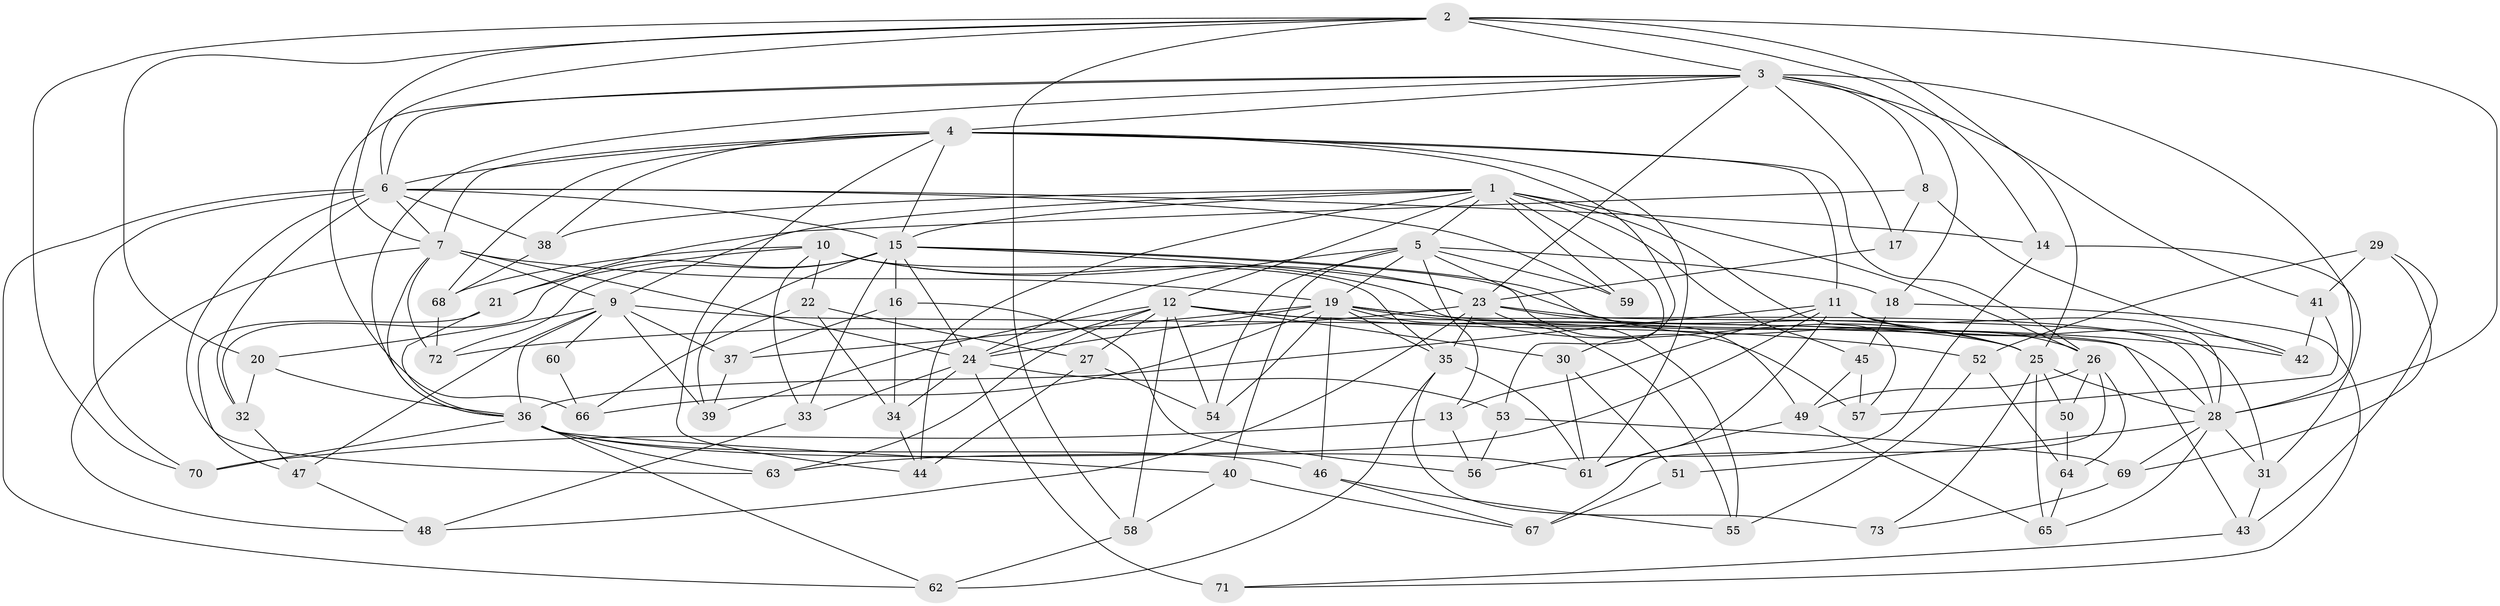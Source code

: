 // original degree distribution, {4: 1.0}
// Generated by graph-tools (version 1.1) at 2025/38/03/09/25 02:38:05]
// undirected, 73 vertices, 200 edges
graph export_dot {
graph [start="1"]
  node [color=gray90,style=filled];
  1;
  2;
  3;
  4;
  5;
  6;
  7;
  8;
  9;
  10;
  11;
  12;
  13;
  14;
  15;
  16;
  17;
  18;
  19;
  20;
  21;
  22;
  23;
  24;
  25;
  26;
  27;
  28;
  29;
  30;
  31;
  32;
  33;
  34;
  35;
  36;
  37;
  38;
  39;
  40;
  41;
  42;
  43;
  44;
  45;
  46;
  47;
  48;
  49;
  50;
  51;
  52;
  53;
  54;
  55;
  56;
  57;
  58;
  59;
  60;
  61;
  62;
  63;
  64;
  65;
  66;
  67;
  68;
  69;
  70;
  71;
  72;
  73;
  1 -- 5 [weight=1.0];
  1 -- 9 [weight=1.0];
  1 -- 12 [weight=1.0];
  1 -- 15 [weight=1.0];
  1 -- 26 [weight=1.0];
  1 -- 38 [weight=1.0];
  1 -- 44 [weight=1.0];
  1 -- 45 [weight=1.0];
  1 -- 53 [weight=1.0];
  1 -- 57 [weight=1.0];
  1 -- 59 [weight=2.0];
  2 -- 3 [weight=1.0];
  2 -- 6 [weight=1.0];
  2 -- 7 [weight=1.0];
  2 -- 14 [weight=1.0];
  2 -- 20 [weight=1.0];
  2 -- 25 [weight=2.0];
  2 -- 28 [weight=1.0];
  2 -- 58 [weight=1.0];
  2 -- 70 [weight=1.0];
  3 -- 4 [weight=1.0];
  3 -- 6 [weight=1.0];
  3 -- 8 [weight=1.0];
  3 -- 17 [weight=2.0];
  3 -- 18 [weight=1.0];
  3 -- 23 [weight=1.0];
  3 -- 28 [weight=1.0];
  3 -- 36 [weight=1.0];
  3 -- 41 [weight=1.0];
  3 -- 66 [weight=1.0];
  4 -- 6 [weight=1.0];
  4 -- 7 [weight=1.0];
  4 -- 11 [weight=1.0];
  4 -- 15 [weight=1.0];
  4 -- 26 [weight=2.0];
  4 -- 30 [weight=1.0];
  4 -- 38 [weight=1.0];
  4 -- 44 [weight=1.0];
  4 -- 61 [weight=1.0];
  4 -- 68 [weight=1.0];
  5 -- 13 [weight=1.0];
  5 -- 18 [weight=1.0];
  5 -- 19 [weight=1.0];
  5 -- 24 [weight=1.0];
  5 -- 40 [weight=1.0];
  5 -- 49 [weight=2.0];
  5 -- 54 [weight=1.0];
  5 -- 59 [weight=1.0];
  6 -- 7 [weight=1.0];
  6 -- 14 [weight=1.0];
  6 -- 15 [weight=1.0];
  6 -- 32 [weight=1.0];
  6 -- 38 [weight=1.0];
  6 -- 59 [weight=1.0];
  6 -- 62 [weight=1.0];
  6 -- 63 [weight=1.0];
  6 -- 70 [weight=1.0];
  7 -- 9 [weight=2.0];
  7 -- 19 [weight=1.0];
  7 -- 24 [weight=1.0];
  7 -- 36 [weight=1.0];
  7 -- 48 [weight=1.0];
  7 -- 72 [weight=1.0];
  8 -- 17 [weight=1.0];
  8 -- 21 [weight=1.0];
  8 -- 42 [weight=1.0];
  9 -- 20 [weight=1.0];
  9 -- 28 [weight=1.0];
  9 -- 36 [weight=1.0];
  9 -- 37 [weight=1.0];
  9 -- 39 [weight=1.0];
  9 -- 47 [weight=1.0];
  9 -- 60 [weight=3.0];
  10 -- 21 [weight=1.0];
  10 -- 22 [weight=1.0];
  10 -- 23 [weight=2.0];
  10 -- 25 [weight=1.0];
  10 -- 33 [weight=1.0];
  10 -- 35 [weight=1.0];
  10 -- 68 [weight=1.0];
  11 -- 13 [weight=1.0];
  11 -- 26 [weight=1.0];
  11 -- 28 [weight=1.0];
  11 -- 36 [weight=1.0];
  11 -- 42 [weight=1.0];
  11 -- 61 [weight=1.0];
  11 -- 63 [weight=1.0];
  12 -- 24 [weight=1.0];
  12 -- 27 [weight=1.0];
  12 -- 30 [weight=1.0];
  12 -- 39 [weight=1.0];
  12 -- 43 [weight=1.0];
  12 -- 52 [weight=1.0];
  12 -- 54 [weight=1.0];
  12 -- 58 [weight=1.0];
  12 -- 63 [weight=1.0];
  13 -- 56 [weight=1.0];
  13 -- 70 [weight=1.0];
  14 -- 31 [weight=1.0];
  14 -- 56 [weight=1.0];
  15 -- 16 [weight=1.0];
  15 -- 23 [weight=1.0];
  15 -- 24 [weight=1.0];
  15 -- 25 [weight=1.0];
  15 -- 32 [weight=1.0];
  15 -- 33 [weight=1.0];
  15 -- 39 [weight=1.0];
  15 -- 57 [weight=1.0];
  15 -- 72 [weight=1.0];
  16 -- 34 [weight=1.0];
  16 -- 37 [weight=1.0];
  16 -- 56 [weight=1.0];
  17 -- 23 [weight=1.0];
  18 -- 45 [weight=1.0];
  18 -- 71 [weight=1.0];
  19 -- 24 [weight=1.0];
  19 -- 25 [weight=1.0];
  19 -- 28 [weight=1.0];
  19 -- 35 [weight=1.0];
  19 -- 37 [weight=1.0];
  19 -- 42 [weight=1.0];
  19 -- 46 [weight=1.0];
  19 -- 54 [weight=1.0];
  19 -- 55 [weight=1.0];
  19 -- 66 [weight=1.0];
  20 -- 32 [weight=1.0];
  20 -- 36 [weight=1.0];
  21 -- 36 [weight=1.0];
  21 -- 47 [weight=1.0];
  22 -- 27 [weight=1.0];
  22 -- 34 [weight=1.0];
  22 -- 66 [weight=1.0];
  23 -- 25 [weight=1.0];
  23 -- 31 [weight=1.0];
  23 -- 35 [weight=2.0];
  23 -- 48 [weight=1.0];
  23 -- 55 [weight=1.0];
  23 -- 72 [weight=1.0];
  24 -- 33 [weight=1.0];
  24 -- 34 [weight=1.0];
  24 -- 53 [weight=1.0];
  24 -- 71 [weight=2.0];
  25 -- 28 [weight=2.0];
  25 -- 50 [weight=2.0];
  25 -- 65 [weight=1.0];
  25 -- 73 [weight=1.0];
  26 -- 49 [weight=1.0];
  26 -- 50 [weight=1.0];
  26 -- 64 [weight=1.0];
  26 -- 67 [weight=1.0];
  27 -- 44 [weight=1.0];
  27 -- 54 [weight=1.0];
  28 -- 31 [weight=1.0];
  28 -- 51 [weight=2.0];
  28 -- 65 [weight=1.0];
  28 -- 69 [weight=1.0];
  29 -- 41 [weight=1.0];
  29 -- 43 [weight=1.0];
  29 -- 52 [weight=1.0];
  29 -- 69 [weight=1.0];
  30 -- 51 [weight=1.0];
  30 -- 61 [weight=1.0];
  31 -- 43 [weight=1.0];
  32 -- 47 [weight=1.0];
  33 -- 48 [weight=1.0];
  34 -- 44 [weight=1.0];
  35 -- 61 [weight=1.0];
  35 -- 62 [weight=1.0];
  35 -- 73 [weight=2.0];
  36 -- 40 [weight=1.0];
  36 -- 46 [weight=1.0];
  36 -- 61 [weight=1.0];
  36 -- 62 [weight=1.0];
  36 -- 63 [weight=1.0];
  36 -- 70 [weight=1.0];
  37 -- 39 [weight=1.0];
  38 -- 68 [weight=1.0];
  40 -- 58 [weight=1.0];
  40 -- 67 [weight=1.0];
  41 -- 42 [weight=1.0];
  41 -- 57 [weight=1.0];
  43 -- 71 [weight=1.0];
  45 -- 49 [weight=1.0];
  45 -- 57 [weight=1.0];
  46 -- 55 [weight=1.0];
  46 -- 67 [weight=1.0];
  47 -- 48 [weight=1.0];
  49 -- 61 [weight=1.0];
  49 -- 65 [weight=1.0];
  50 -- 64 [weight=1.0];
  51 -- 67 [weight=1.0];
  52 -- 55 [weight=1.0];
  52 -- 64 [weight=1.0];
  53 -- 56 [weight=1.0];
  53 -- 69 [weight=1.0];
  58 -- 62 [weight=1.0];
  60 -- 66 [weight=1.0];
  64 -- 65 [weight=1.0];
  68 -- 72 [weight=1.0];
  69 -- 73 [weight=1.0];
}
